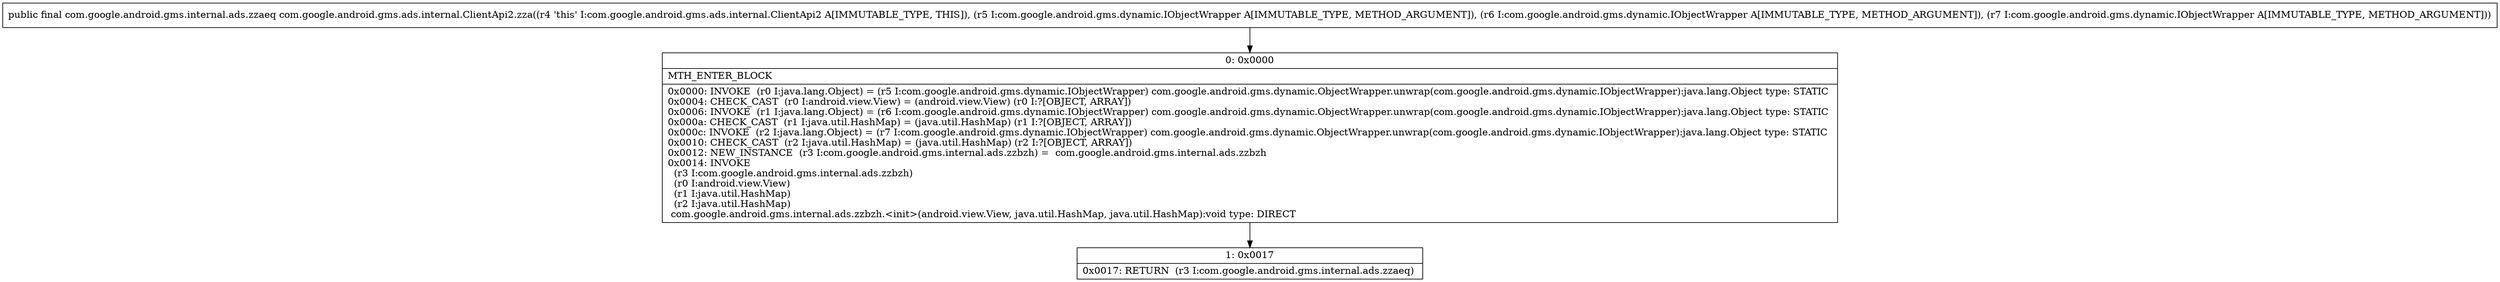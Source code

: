 digraph "CFG forcom.google.android.gms.ads.internal.ClientApi2.zza(Lcom\/google\/android\/gms\/dynamic\/IObjectWrapper;Lcom\/google\/android\/gms\/dynamic\/IObjectWrapper;Lcom\/google\/android\/gms\/dynamic\/IObjectWrapper;)Lcom\/google\/android\/gms\/internal\/ads\/zzaeq;" {
Node_0 [shape=record,label="{0\:\ 0x0000|MTH_ENTER_BLOCK\l|0x0000: INVOKE  (r0 I:java.lang.Object) = (r5 I:com.google.android.gms.dynamic.IObjectWrapper) com.google.android.gms.dynamic.ObjectWrapper.unwrap(com.google.android.gms.dynamic.IObjectWrapper):java.lang.Object type: STATIC \l0x0004: CHECK_CAST  (r0 I:android.view.View) = (android.view.View) (r0 I:?[OBJECT, ARRAY]) \l0x0006: INVOKE  (r1 I:java.lang.Object) = (r6 I:com.google.android.gms.dynamic.IObjectWrapper) com.google.android.gms.dynamic.ObjectWrapper.unwrap(com.google.android.gms.dynamic.IObjectWrapper):java.lang.Object type: STATIC \l0x000a: CHECK_CAST  (r1 I:java.util.HashMap) = (java.util.HashMap) (r1 I:?[OBJECT, ARRAY]) \l0x000c: INVOKE  (r2 I:java.lang.Object) = (r7 I:com.google.android.gms.dynamic.IObjectWrapper) com.google.android.gms.dynamic.ObjectWrapper.unwrap(com.google.android.gms.dynamic.IObjectWrapper):java.lang.Object type: STATIC \l0x0010: CHECK_CAST  (r2 I:java.util.HashMap) = (java.util.HashMap) (r2 I:?[OBJECT, ARRAY]) \l0x0012: NEW_INSTANCE  (r3 I:com.google.android.gms.internal.ads.zzbzh) =  com.google.android.gms.internal.ads.zzbzh \l0x0014: INVOKE  \l  (r3 I:com.google.android.gms.internal.ads.zzbzh)\l  (r0 I:android.view.View)\l  (r1 I:java.util.HashMap)\l  (r2 I:java.util.HashMap)\l com.google.android.gms.internal.ads.zzbzh.\<init\>(android.view.View, java.util.HashMap, java.util.HashMap):void type: DIRECT \l}"];
Node_1 [shape=record,label="{1\:\ 0x0017|0x0017: RETURN  (r3 I:com.google.android.gms.internal.ads.zzaeq) \l}"];
MethodNode[shape=record,label="{public final com.google.android.gms.internal.ads.zzaeq com.google.android.gms.ads.internal.ClientApi2.zza((r4 'this' I:com.google.android.gms.ads.internal.ClientApi2 A[IMMUTABLE_TYPE, THIS]), (r5 I:com.google.android.gms.dynamic.IObjectWrapper A[IMMUTABLE_TYPE, METHOD_ARGUMENT]), (r6 I:com.google.android.gms.dynamic.IObjectWrapper A[IMMUTABLE_TYPE, METHOD_ARGUMENT]), (r7 I:com.google.android.gms.dynamic.IObjectWrapper A[IMMUTABLE_TYPE, METHOD_ARGUMENT])) }"];
MethodNode -> Node_0;
Node_0 -> Node_1;
}


